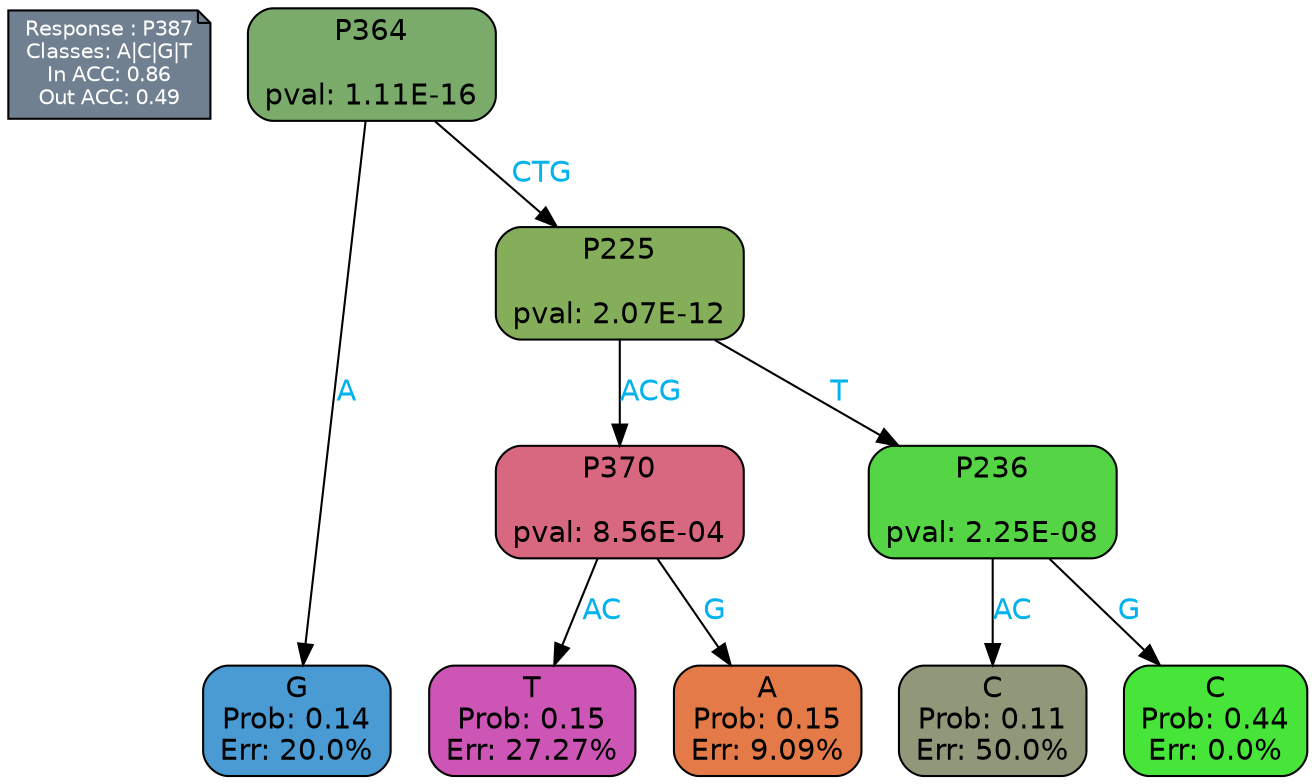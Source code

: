digraph Tree {
node [shape=box, style="filled, rounded", color="black", fontname=helvetica] ;
graph [ranksep=equally, splines=polylines, bgcolor=transparent, dpi=600] ;
edge [fontname=helvetica] ;
LEGEND [label="Response : P387
Classes: A|C|G|T
In ACC: 0.86
Out ACC: 0.49
",shape=note,align=left,style=filled,fillcolor="slategray",fontcolor="white",fontsize=10];1 [label="P364

pval: 1.11E-16", fillcolor="#7bab6b"] ;
2 [label="G
Prob: 0.14
Err: 20.0%", fillcolor="#4a9ad3"] ;
3 [label="P225

pval: 2.07E-12", fillcolor="#84ae5a"] ;
4 [label="P370

pval: 8.56E-04", fillcolor="#d8687f"] ;
5 [label="T
Prob: 0.15
Err: 27.27%", fillcolor="#cc55b6"] ;
6 [label="A
Prob: 0.15
Err: 9.09%", fillcolor="#e37a48"] ;
7 [label="P236

pval: 2.25E-08", fillcolor="#55d545"] ;
8 [label="C
Prob: 0.11
Err: 50.0%", fillcolor="#909879"] ;
9 [label="C
Prob: 0.44
Err: 0.0%", fillcolor="#47e539"] ;
1 -> 2 [label="A",fontcolor=deepskyblue2] ;
1 -> 3 [label="CTG",fontcolor=deepskyblue2] ;
3 -> 4 [label="ACG",fontcolor=deepskyblue2] ;
3 -> 7 [label="T",fontcolor=deepskyblue2] ;
4 -> 5 [label="AC",fontcolor=deepskyblue2] ;
4 -> 6 [label="G",fontcolor=deepskyblue2] ;
7 -> 8 [label="AC",fontcolor=deepskyblue2] ;
7 -> 9 [label="G",fontcolor=deepskyblue2] ;
{rank = same; 2;5;6;8;9;}{rank = same; LEGEND;1;}}